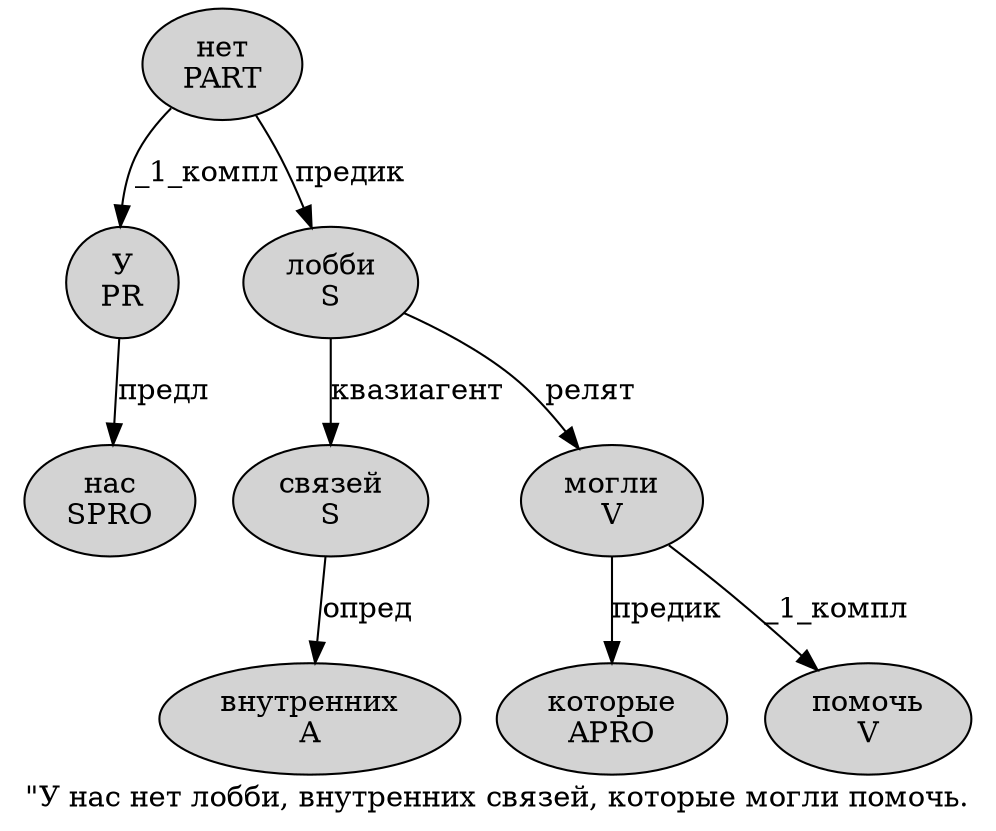 digraph SENTENCE_1505 {
	graph [label="\"У нас нет лобби, внутренних связей, которые могли помочь."]
	node [style=filled]
		1 [label="У
PR" color="" fillcolor=lightgray penwidth=1 shape=ellipse]
		2 [label="нас
SPRO" color="" fillcolor=lightgray penwidth=1 shape=ellipse]
		3 [label="нет
PART" color="" fillcolor=lightgray penwidth=1 shape=ellipse]
		4 [label="лобби
S" color="" fillcolor=lightgray penwidth=1 shape=ellipse]
		6 [label="внутренних
A" color="" fillcolor=lightgray penwidth=1 shape=ellipse]
		7 [label="связей
S" color="" fillcolor=lightgray penwidth=1 shape=ellipse]
		9 [label="которые
APRO" color="" fillcolor=lightgray penwidth=1 shape=ellipse]
		10 [label="могли
V" color="" fillcolor=lightgray penwidth=1 shape=ellipse]
		11 [label="помочь
V" color="" fillcolor=lightgray penwidth=1 shape=ellipse]
			4 -> 7 [label="квазиагент"]
			4 -> 10 [label="релят"]
			3 -> 1 [label="_1_компл"]
			3 -> 4 [label="предик"]
			1 -> 2 [label="предл"]
			10 -> 9 [label="предик"]
			10 -> 11 [label="_1_компл"]
			7 -> 6 [label="опред"]
}